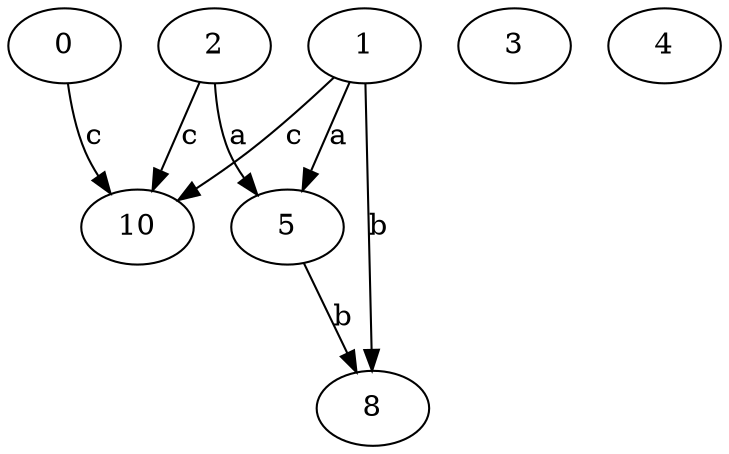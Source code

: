 strict digraph  {
0;
3;
1;
4;
5;
2;
8;
10;
0 -> 10  [label=c];
1 -> 5  [label=a];
1 -> 8  [label=b];
1 -> 10  [label=c];
5 -> 8  [label=b];
2 -> 5  [label=a];
2 -> 10  [label=c];
}
